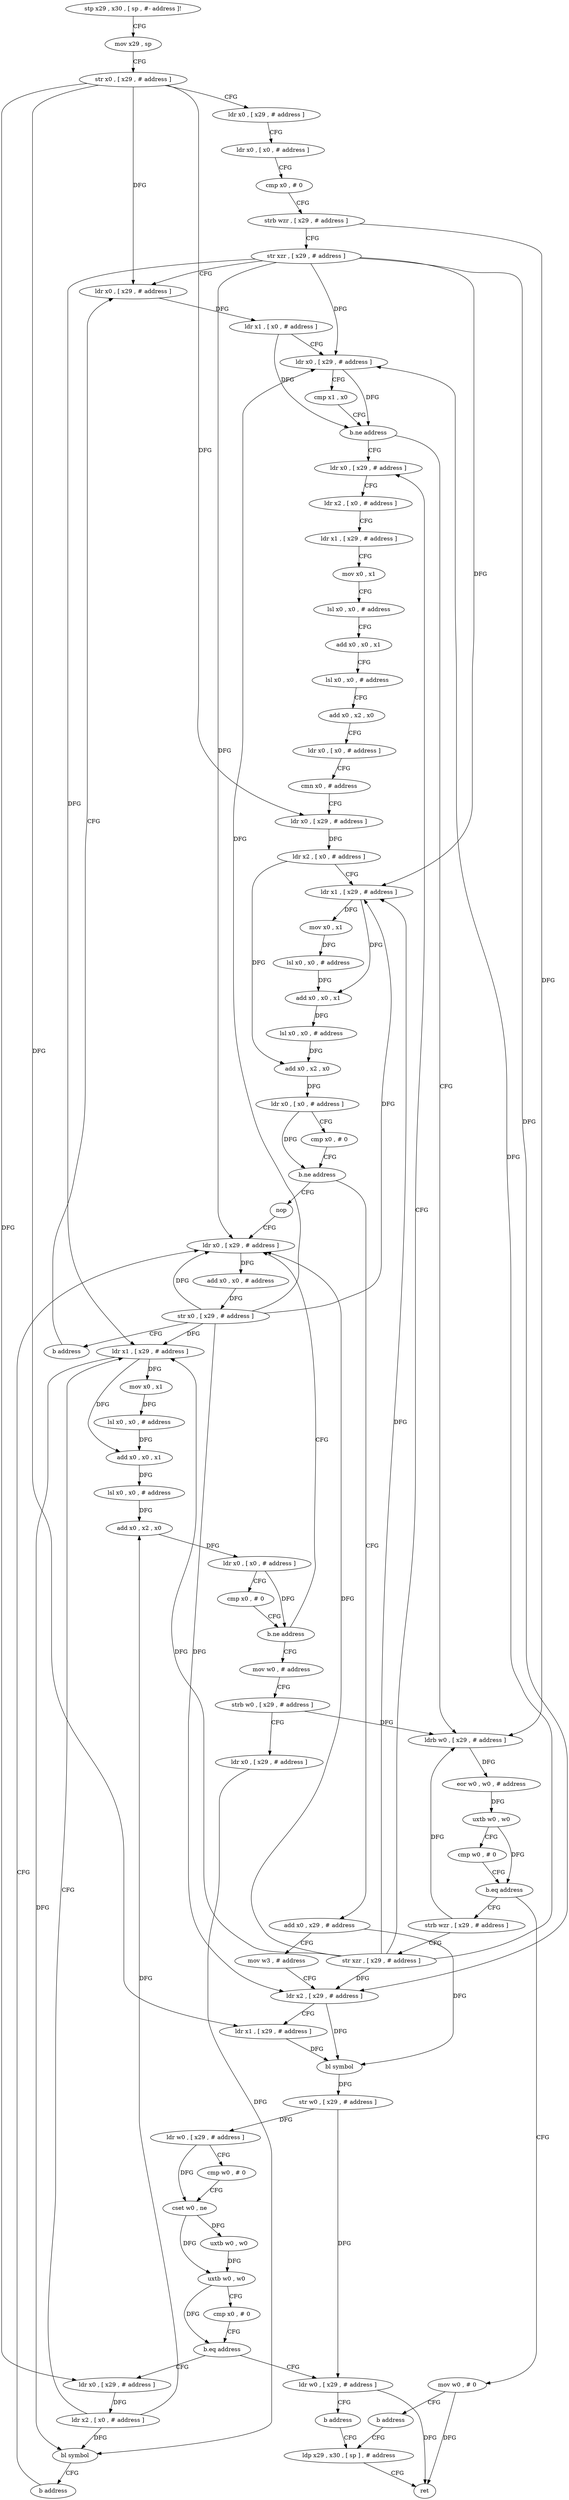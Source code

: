digraph "func" {
"327836" [label = "stp x29 , x30 , [ sp , #- address ]!" ]
"327840" [label = "mov x29 , sp" ]
"327844" [label = "str x0 , [ x29 , # address ]" ]
"327848" [label = "ldr x0 , [ x29 , # address ]" ]
"327852" [label = "ldr x0 , [ x0 , # address ]" ]
"327856" [label = "cmp x0 , # 0" ]
"327860" [label = "strb wzr , [ x29 , # address ]" ]
"327864" [label = "str xzr , [ x29 , # address ]" ]
"327868" [label = "ldr x0 , [ x29 , # address ]" ]
"327924" [label = "ldr x0 , [ x29 , # address ]" ]
"327928" [label = "ldr x2 , [ x0 , # address ]" ]
"327932" [label = "ldr x1 , [ x29 , # address ]" ]
"327936" [label = "mov x0 , x1" ]
"327940" [label = "lsl x0 , x0 , # address" ]
"327944" [label = "add x0 , x0 , x1" ]
"327948" [label = "lsl x0 , x0 , # address" ]
"327952" [label = "add x0 , x2 , x0" ]
"327956" [label = "ldr x0 , [ x0 , # address ]" ]
"327960" [label = "cmn x0 , # address" ]
"327964" [label = "ldr x0 , [ x29 , # address ]" ]
"327968" [label = "ldr x2 , [ x0 , # address ]" ]
"327972" [label = "ldr x1 , [ x29 , # address ]" ]
"327976" [label = "mov x0 , x1" ]
"327980" [label = "lsl x0 , x0 , # address" ]
"327984" [label = "add x0 , x0 , x1" ]
"327988" [label = "lsl x0 , x0 , # address" ]
"327992" [label = "add x0 , x2 , x0" ]
"327996" [label = "ldr x0 , [ x0 , # address ]" ]
"328000" [label = "cmp x0 , # 0" ]
"328004" [label = "b.ne address" ]
"328132" [label = "nop" ]
"328008" [label = "add x0 , x29 , # address" ]
"327888" [label = "ldrb w0 , [ x29 , # address ]" ]
"327892" [label = "eor w0 , w0 , # address" ]
"327896" [label = "uxtb w0 , w0" ]
"327900" [label = "cmp w0 , # 0" ]
"327904" [label = "b.eq address" ]
"327916" [label = "strb wzr , [ x29 , # address ]" ]
"327908" [label = "mov w0 , # 0" ]
"328136" [label = "ldr x0 , [ x29 , # address ]" ]
"328012" [label = "mov w3 , # address" ]
"328016" [label = "ldr x2 , [ x29 , # address ]" ]
"328020" [label = "ldr x1 , [ x29 , # address ]" ]
"328024" [label = "bl symbol" ]
"328028" [label = "str w0 , [ x29 , # address ]" ]
"328032" [label = "ldr w0 , [ x29 , # address ]" ]
"328036" [label = "cmp w0 , # 0" ]
"328040" [label = "cset w0 , ne" ]
"328044" [label = "uxtb w0 , w0" ]
"328048" [label = "uxtb w0 , w0" ]
"328052" [label = "cmp x0 , # 0" ]
"328056" [label = "b.eq address" ]
"328068" [label = "ldr x0 , [ x29 , # address ]" ]
"328060" [label = "ldr w0 , [ x29 , # address ]" ]
"327920" [label = "str xzr , [ x29 , # address ]" ]
"327912" [label = "b address" ]
"328152" [label = "ldp x29 , x30 , [ sp ] , # address" ]
"327872" [label = "ldr x1 , [ x0 , # address ]" ]
"327876" [label = "ldr x0 , [ x29 , # address ]" ]
"327880" [label = "cmp x1 , x0" ]
"327884" [label = "b.ne address" ]
"328072" [label = "ldr x2 , [ x0 , # address ]" ]
"328076" [label = "ldr x1 , [ x29 , # address ]" ]
"328080" [label = "mov x0 , x1" ]
"328084" [label = "lsl x0 , x0 , # address" ]
"328088" [label = "add x0 , x0 , x1" ]
"328092" [label = "lsl x0 , x0 , # address" ]
"328096" [label = "add x0 , x2 , x0" ]
"328100" [label = "ldr x0 , [ x0 , # address ]" ]
"328104" [label = "cmp x0 , # 0" ]
"328108" [label = "b.ne address" ]
"328112" [label = "mov w0 , # address" ]
"328064" [label = "b address" ]
"328156" [label = "ret" ]
"328140" [label = "add x0 , x0 , # address" ]
"328144" [label = "str x0 , [ x29 , # address ]" ]
"328148" [label = "b address" ]
"328116" [label = "strb w0 , [ x29 , # address ]" ]
"328120" [label = "ldr x0 , [ x29 , # address ]" ]
"328124" [label = "bl symbol" ]
"328128" [label = "b address" ]
"327836" -> "327840" [ label = "CFG" ]
"327840" -> "327844" [ label = "CFG" ]
"327844" -> "327848" [ label = "CFG" ]
"327844" -> "327868" [ label = "DFG" ]
"327844" -> "327964" [ label = "DFG" ]
"327844" -> "328020" [ label = "DFG" ]
"327844" -> "328068" [ label = "DFG" ]
"327848" -> "327852" [ label = "CFG" ]
"327852" -> "327856" [ label = "CFG" ]
"327856" -> "327860" [ label = "CFG" ]
"327860" -> "327864" [ label = "CFG" ]
"327860" -> "327888" [ label = "DFG" ]
"327864" -> "327868" [ label = "CFG" ]
"327864" -> "327876" [ label = "DFG" ]
"327864" -> "327972" [ label = "DFG" ]
"327864" -> "328016" [ label = "DFG" ]
"327864" -> "328136" [ label = "DFG" ]
"327864" -> "328076" [ label = "DFG" ]
"327868" -> "327872" [ label = "DFG" ]
"327924" -> "327928" [ label = "CFG" ]
"327928" -> "327932" [ label = "CFG" ]
"327932" -> "327936" [ label = "CFG" ]
"327936" -> "327940" [ label = "CFG" ]
"327940" -> "327944" [ label = "CFG" ]
"327944" -> "327948" [ label = "CFG" ]
"327948" -> "327952" [ label = "CFG" ]
"327952" -> "327956" [ label = "CFG" ]
"327956" -> "327960" [ label = "CFG" ]
"327960" -> "327964" [ label = "CFG" ]
"327964" -> "327968" [ label = "DFG" ]
"327968" -> "327972" [ label = "CFG" ]
"327968" -> "327992" [ label = "DFG" ]
"327972" -> "327976" [ label = "DFG" ]
"327972" -> "327984" [ label = "DFG" ]
"327976" -> "327980" [ label = "DFG" ]
"327980" -> "327984" [ label = "DFG" ]
"327984" -> "327988" [ label = "DFG" ]
"327988" -> "327992" [ label = "DFG" ]
"327992" -> "327996" [ label = "DFG" ]
"327996" -> "328000" [ label = "CFG" ]
"327996" -> "328004" [ label = "DFG" ]
"328000" -> "328004" [ label = "CFG" ]
"328004" -> "328132" [ label = "CFG" ]
"328004" -> "328008" [ label = "CFG" ]
"328132" -> "328136" [ label = "CFG" ]
"328008" -> "328012" [ label = "CFG" ]
"328008" -> "328024" [ label = "DFG" ]
"327888" -> "327892" [ label = "DFG" ]
"327892" -> "327896" [ label = "DFG" ]
"327896" -> "327900" [ label = "CFG" ]
"327896" -> "327904" [ label = "DFG" ]
"327900" -> "327904" [ label = "CFG" ]
"327904" -> "327916" [ label = "CFG" ]
"327904" -> "327908" [ label = "CFG" ]
"327916" -> "327920" [ label = "CFG" ]
"327916" -> "327888" [ label = "DFG" ]
"327908" -> "327912" [ label = "CFG" ]
"327908" -> "328156" [ label = "DFG" ]
"328136" -> "328140" [ label = "DFG" ]
"328012" -> "328016" [ label = "CFG" ]
"328016" -> "328020" [ label = "CFG" ]
"328016" -> "328024" [ label = "DFG" ]
"328020" -> "328024" [ label = "DFG" ]
"328024" -> "328028" [ label = "DFG" ]
"328028" -> "328032" [ label = "DFG" ]
"328028" -> "328060" [ label = "DFG" ]
"328032" -> "328036" [ label = "CFG" ]
"328032" -> "328040" [ label = "DFG" ]
"328036" -> "328040" [ label = "CFG" ]
"328040" -> "328044" [ label = "DFG" ]
"328040" -> "328048" [ label = "DFG" ]
"328044" -> "328048" [ label = "DFG" ]
"328048" -> "328052" [ label = "CFG" ]
"328048" -> "328056" [ label = "DFG" ]
"328052" -> "328056" [ label = "CFG" ]
"328056" -> "328068" [ label = "CFG" ]
"328056" -> "328060" [ label = "CFG" ]
"328068" -> "328072" [ label = "DFG" ]
"328060" -> "328064" [ label = "CFG" ]
"328060" -> "328156" [ label = "DFG" ]
"327920" -> "327924" [ label = "CFG" ]
"327920" -> "327876" [ label = "DFG" ]
"327920" -> "327972" [ label = "DFG" ]
"327920" -> "328016" [ label = "DFG" ]
"327920" -> "328136" [ label = "DFG" ]
"327920" -> "328076" [ label = "DFG" ]
"327912" -> "328152" [ label = "CFG" ]
"328152" -> "328156" [ label = "CFG" ]
"327872" -> "327876" [ label = "CFG" ]
"327872" -> "327884" [ label = "DFG" ]
"327876" -> "327880" [ label = "CFG" ]
"327876" -> "327884" [ label = "DFG" ]
"327880" -> "327884" [ label = "CFG" ]
"327884" -> "327924" [ label = "CFG" ]
"327884" -> "327888" [ label = "CFG" ]
"328072" -> "328076" [ label = "CFG" ]
"328072" -> "328096" [ label = "DFG" ]
"328072" -> "328124" [ label = "DFG" ]
"328076" -> "328080" [ label = "DFG" ]
"328076" -> "328088" [ label = "DFG" ]
"328076" -> "328124" [ label = "DFG" ]
"328080" -> "328084" [ label = "DFG" ]
"328084" -> "328088" [ label = "DFG" ]
"328088" -> "328092" [ label = "DFG" ]
"328092" -> "328096" [ label = "DFG" ]
"328096" -> "328100" [ label = "DFG" ]
"328100" -> "328104" [ label = "CFG" ]
"328100" -> "328108" [ label = "DFG" ]
"328104" -> "328108" [ label = "CFG" ]
"328108" -> "328136" [ label = "CFG" ]
"328108" -> "328112" [ label = "CFG" ]
"328112" -> "328116" [ label = "CFG" ]
"328064" -> "328152" [ label = "CFG" ]
"328140" -> "328144" [ label = "DFG" ]
"328144" -> "328148" [ label = "CFG" ]
"328144" -> "327876" [ label = "DFG" ]
"328144" -> "327972" [ label = "DFG" ]
"328144" -> "328016" [ label = "DFG" ]
"328144" -> "328136" [ label = "DFG" ]
"328144" -> "328076" [ label = "DFG" ]
"328148" -> "327868" [ label = "CFG" ]
"328116" -> "328120" [ label = "CFG" ]
"328116" -> "327888" [ label = "DFG" ]
"328120" -> "328124" [ label = "DFG" ]
"328124" -> "328128" [ label = "CFG" ]
"328128" -> "328136" [ label = "CFG" ]
}
